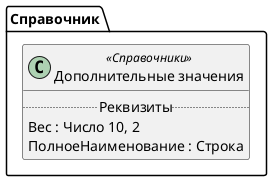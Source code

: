 ﻿@startuml ЗначенияСвойствОбъектов
'!include templates.wsd
'..\include templates.wsd
class Справочник.ЗначенияСвойствОбъектов as "Дополнительные значения" <<Справочники>>
{
..Реквизиты..
Вес : Число 10, 2
ПолноеНаименование : Строка
}
@enduml
